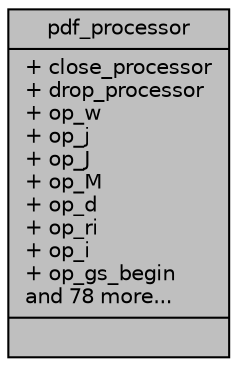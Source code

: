 digraph "pdf_processor"
{
 // LATEX_PDF_SIZE
  edge [fontname="Helvetica",fontsize="10",labelfontname="Helvetica",labelfontsize="10"];
  node [fontname="Helvetica",fontsize="10",shape=record];
  Node1 [label="{pdf_processor\n|+ close_processor\l+ drop_processor\l+ op_w\l+ op_j\l+ op_J\l+ op_M\l+ op_d\l+ op_ri\l+ op_i\l+ op_gs_begin\land 78 more...\l|}",height=0.2,width=0.4,color="black", fillcolor="grey75", style="filled", fontcolor="black",tooltip=" "];
}
